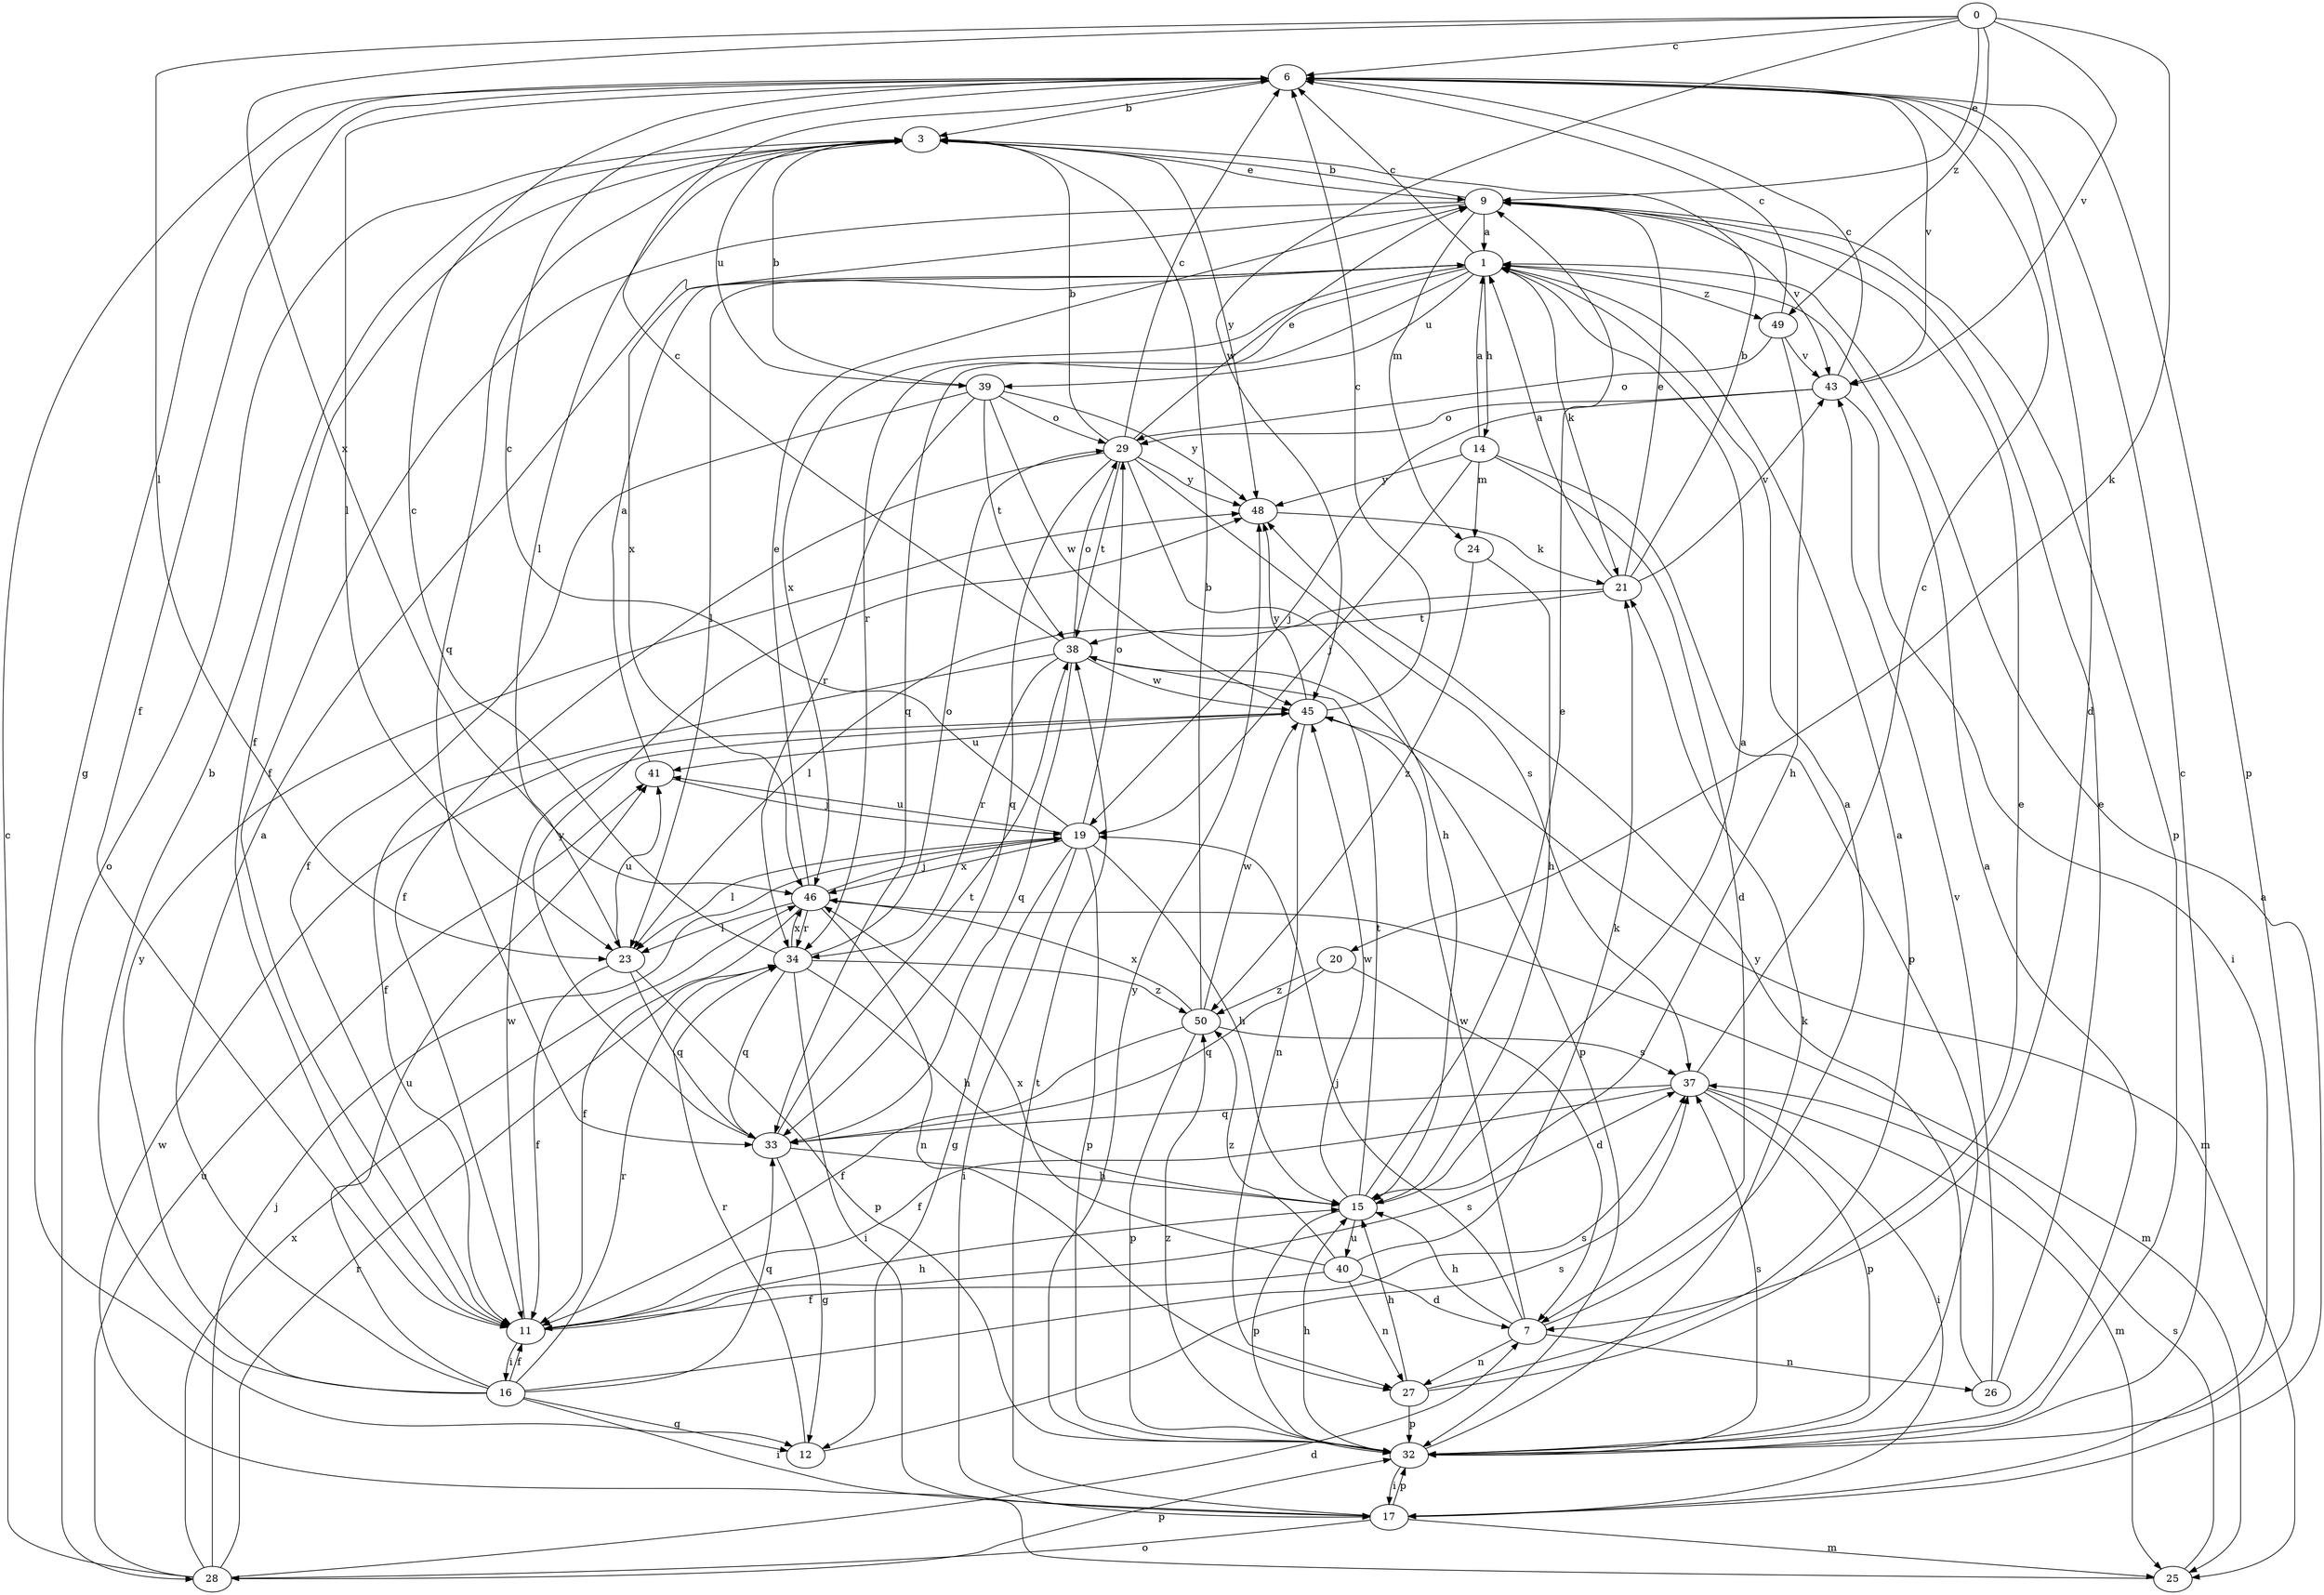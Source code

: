 strict digraph  {
0;
1;
3;
6;
7;
9;
11;
12;
14;
15;
16;
17;
19;
20;
21;
23;
24;
25;
26;
27;
28;
29;
32;
33;
34;
37;
38;
39;
40;
41;
43;
45;
46;
48;
49;
50;
0 -> 6  [label=c];
0 -> 9  [label=e];
0 -> 20  [label=k];
0 -> 23  [label=l];
0 -> 43  [label=v];
0 -> 45  [label=w];
0 -> 46  [label=x];
0 -> 49  [label=z];
1 -> 6  [label=c];
1 -> 14  [label=h];
1 -> 21  [label=k];
1 -> 23  [label=l];
1 -> 33  [label=q];
1 -> 34  [label=r];
1 -> 39  [label=u];
1 -> 46  [label=x];
1 -> 49  [label=z];
3 -> 9  [label=e];
3 -> 11  [label=f];
3 -> 23  [label=l];
3 -> 28  [label=o];
3 -> 33  [label=q];
3 -> 39  [label=u];
3 -> 48  [label=y];
6 -> 3  [label=b];
6 -> 7  [label=d];
6 -> 11  [label=f];
6 -> 12  [label=g];
6 -> 23  [label=l];
6 -> 32  [label=p];
6 -> 43  [label=v];
7 -> 1  [label=a];
7 -> 15  [label=h];
7 -> 19  [label=j];
7 -> 26  [label=n];
7 -> 27  [label=n];
7 -> 45  [label=w];
9 -> 1  [label=a];
9 -> 3  [label=b];
9 -> 11  [label=f];
9 -> 24  [label=m];
9 -> 32  [label=p];
9 -> 43  [label=v];
9 -> 46  [label=x];
11 -> 15  [label=h];
11 -> 16  [label=i];
11 -> 37  [label=s];
11 -> 45  [label=w];
12 -> 34  [label=r];
12 -> 37  [label=s];
14 -> 1  [label=a];
14 -> 7  [label=d];
14 -> 19  [label=j];
14 -> 24  [label=m];
14 -> 32  [label=p];
14 -> 48  [label=y];
15 -> 1  [label=a];
15 -> 9  [label=e];
15 -> 32  [label=p];
15 -> 38  [label=t];
15 -> 40  [label=u];
15 -> 45  [label=w];
16 -> 1  [label=a];
16 -> 3  [label=b];
16 -> 11  [label=f];
16 -> 12  [label=g];
16 -> 17  [label=i];
16 -> 33  [label=q];
16 -> 34  [label=r];
16 -> 37  [label=s];
16 -> 41  [label=u];
16 -> 48  [label=y];
17 -> 1  [label=a];
17 -> 25  [label=m];
17 -> 28  [label=o];
17 -> 32  [label=p];
17 -> 38  [label=t];
19 -> 6  [label=c];
19 -> 12  [label=g];
19 -> 15  [label=h];
19 -> 17  [label=i];
19 -> 23  [label=l];
19 -> 29  [label=o];
19 -> 32  [label=p];
19 -> 41  [label=u];
19 -> 46  [label=x];
20 -> 7  [label=d];
20 -> 33  [label=q];
20 -> 50  [label=z];
21 -> 1  [label=a];
21 -> 3  [label=b];
21 -> 9  [label=e];
21 -> 23  [label=l];
21 -> 38  [label=t];
21 -> 43  [label=v];
23 -> 11  [label=f];
23 -> 32  [label=p];
23 -> 33  [label=q];
23 -> 41  [label=u];
24 -> 15  [label=h];
24 -> 50  [label=z];
25 -> 37  [label=s];
25 -> 45  [label=w];
26 -> 9  [label=e];
26 -> 43  [label=v];
26 -> 48  [label=y];
27 -> 1  [label=a];
27 -> 9  [label=e];
27 -> 15  [label=h];
27 -> 32  [label=p];
28 -> 6  [label=c];
28 -> 7  [label=d];
28 -> 19  [label=j];
28 -> 32  [label=p];
28 -> 34  [label=r];
28 -> 41  [label=u];
28 -> 46  [label=x];
29 -> 3  [label=b];
29 -> 6  [label=c];
29 -> 9  [label=e];
29 -> 11  [label=f];
29 -> 15  [label=h];
29 -> 33  [label=q];
29 -> 37  [label=s];
29 -> 38  [label=t];
29 -> 48  [label=y];
32 -> 1  [label=a];
32 -> 6  [label=c];
32 -> 15  [label=h];
32 -> 17  [label=i];
32 -> 21  [label=k];
32 -> 37  [label=s];
32 -> 48  [label=y];
32 -> 50  [label=z];
33 -> 12  [label=g];
33 -> 15  [label=h];
33 -> 38  [label=t];
33 -> 48  [label=y];
34 -> 6  [label=c];
34 -> 15  [label=h];
34 -> 17  [label=i];
34 -> 29  [label=o];
34 -> 33  [label=q];
34 -> 46  [label=x];
34 -> 50  [label=z];
37 -> 6  [label=c];
37 -> 11  [label=f];
37 -> 17  [label=i];
37 -> 25  [label=m];
37 -> 32  [label=p];
37 -> 33  [label=q];
38 -> 6  [label=c];
38 -> 11  [label=f];
38 -> 29  [label=o];
38 -> 32  [label=p];
38 -> 33  [label=q];
38 -> 34  [label=r];
38 -> 45  [label=w];
39 -> 3  [label=b];
39 -> 11  [label=f];
39 -> 29  [label=o];
39 -> 34  [label=r];
39 -> 38  [label=t];
39 -> 45  [label=w];
39 -> 48  [label=y];
40 -> 7  [label=d];
40 -> 11  [label=f];
40 -> 21  [label=k];
40 -> 27  [label=n];
40 -> 46  [label=x];
40 -> 50  [label=z];
41 -> 1  [label=a];
41 -> 19  [label=j];
43 -> 6  [label=c];
43 -> 17  [label=i];
43 -> 19  [label=j];
43 -> 29  [label=o];
45 -> 6  [label=c];
45 -> 25  [label=m];
45 -> 27  [label=n];
45 -> 41  [label=u];
45 -> 48  [label=y];
46 -> 9  [label=e];
46 -> 11  [label=f];
46 -> 19  [label=j];
46 -> 23  [label=l];
46 -> 25  [label=m];
46 -> 27  [label=n];
46 -> 34  [label=r];
48 -> 21  [label=k];
49 -> 6  [label=c];
49 -> 15  [label=h];
49 -> 29  [label=o];
49 -> 43  [label=v];
50 -> 3  [label=b];
50 -> 11  [label=f];
50 -> 32  [label=p];
50 -> 37  [label=s];
50 -> 45  [label=w];
50 -> 46  [label=x];
}
